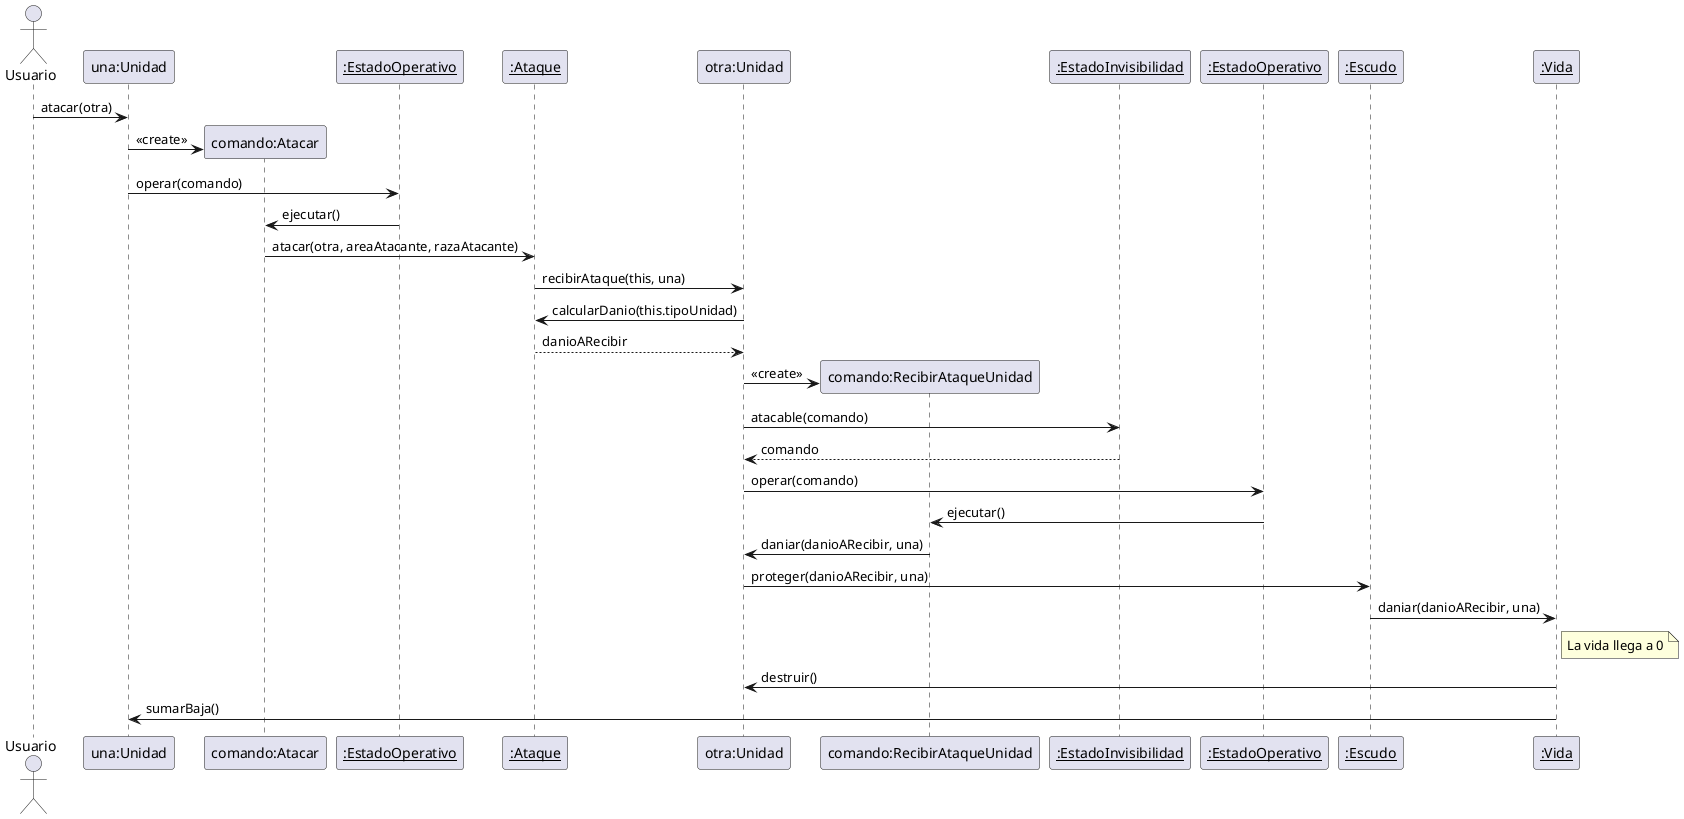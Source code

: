 @startuml
'https://plantuml.com/sequence-diagram
actor Usuario
participant "una:Unidad" as A
participant "comando:Atacar" as F
participant "__:EstadoOperativo__" as G
participant "__:Ataque__" as C
participant "otra:Unidad" as B
participant "comando:RecibirAtaqueUnidad" as H
participant "__:EstadoInvisibilidad__" as I
participant "__:EstadoOperativo__" as J
participant "__:Escudo__" as D
participant "__:Vida__" as E


Usuario -> A : atacar(otra)
create F
A -> F : <<create>>
A ->G : operar(comando)
G->F :ejecutar()
F -> C : atacar(otra, areaAtacante, razaAtacante)
C -> B : recibirAtaque(this, una)
B -> C : calcularDanio(this.tipoUnidad)
return danioARecibir
create H
B -> H:<<create>>
B -> I : atacable(comando)
return comando
B-> J : operar(comando)
J -> H: ejecutar()
H -> B : daniar(danioARecibir, una)
B -> D : proteger(danioARecibir, una)
D -> E : daniar(danioARecibir, una)
note right E: La vida llega a 0
E -> B : destruir()
E -> A : sumarBaja()

@enduml
